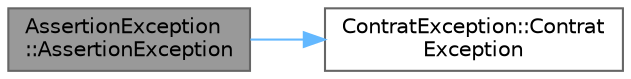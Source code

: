 digraph "AssertionException::AssertionException"
{
 // LATEX_PDF_SIZE
  bgcolor="transparent";
  edge [fontname=Helvetica,fontsize=10,labelfontname=Helvetica,labelfontsize=10];
  node [fontname=Helvetica,fontsize=10,shape=box,height=0.2,width=0.4];
  rankdir="LR";
  Node1 [id="Node000001",label="AssertionException\l::AssertionException",height=0.2,width=0.4,color="gray40", fillcolor="grey60", style="filled", fontcolor="black",tooltip="Constructeur de la classe AssertionException   Le constructeur public AssertionException(...."];
  Node1 -> Node2 [id="edge1_Node000001_Node000002",color="steelblue1",style="solid",tooltip=" "];
  Node2 [id="Node000002",label="ContratException::Contrat\lException",height=0.2,width=0.4,color="grey40", fillcolor="white", style="filled",URL="$class_contrat_exception.html#ad6c04fb577e960f87e010b125aa636a0",tooltip="Constructeur de la classe de base ContratException."];
}
